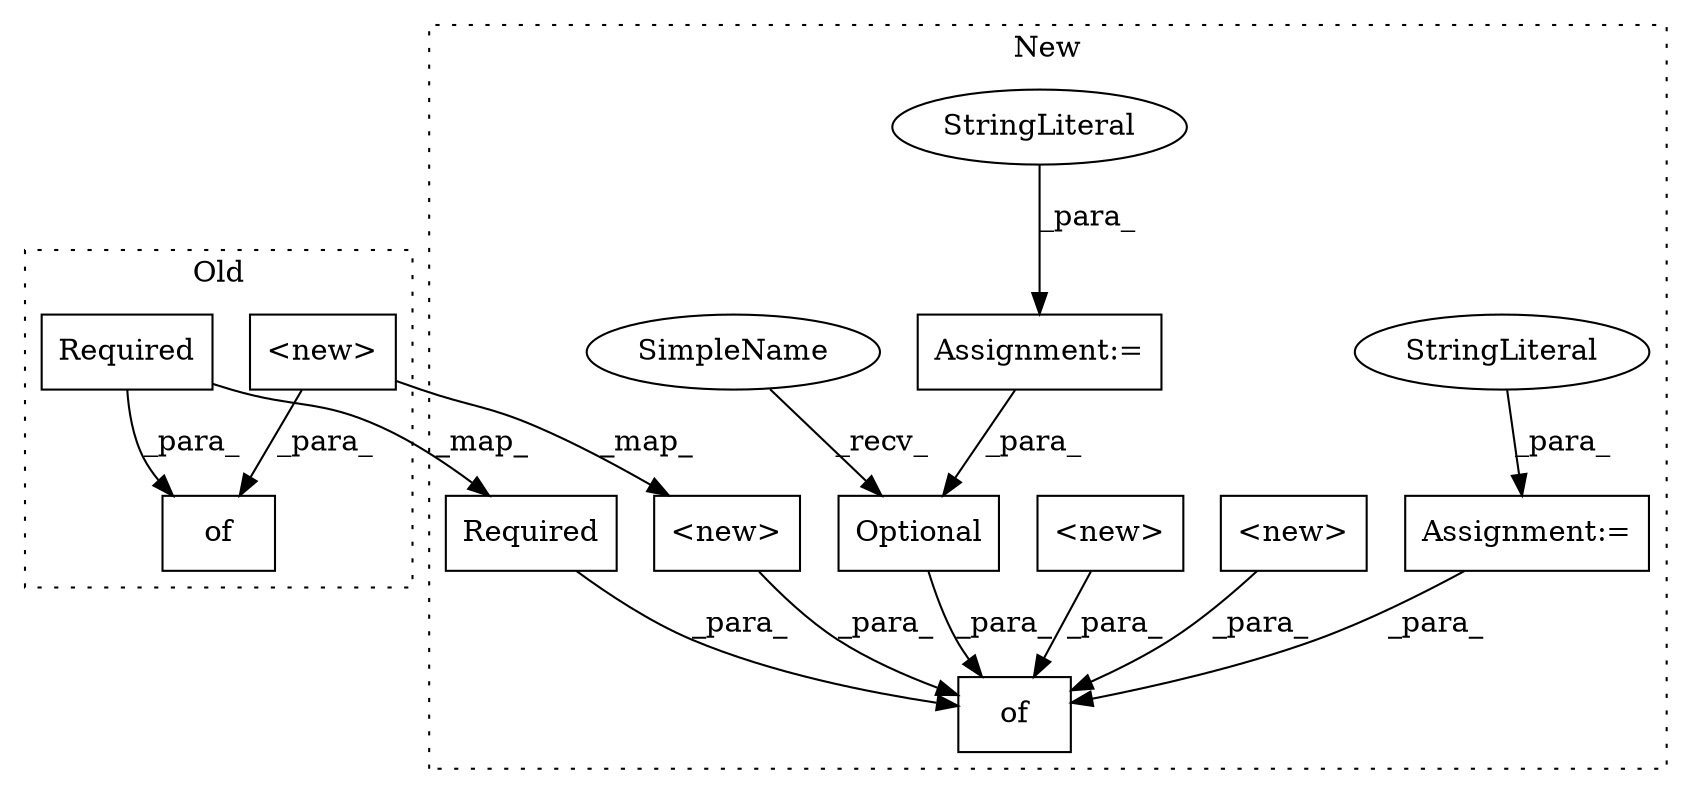 digraph G {
subgraph cluster0 {
1 [label="Required" a="32" s="1585,1606" l="9,1" shape="box"];
3 [label="of" a="32" s="1571,1897" l="3,1" shape="box"];
11 [label="<new>" a="14" s="1845" l="52" shape="box"];
label = "Old";
style="dotted";
}
subgraph cluster1 {
2 [label="Required" a="32" s="1755,1776" l="9,1" shape="box"];
4 [label="of" a="32" s="1741,2546" l="3,1" shape="box"];
5 [label="Optional" a="32" s="2461,2486" l="9,1" shape="box"];
6 [label="<new>" a="14" s="2198" l="58" shape="box"];
7 [label="Assignment:=" a="7" s="1159" l="1" shape="box"];
8 [label="StringLiteral" a="45" s="1160" l="13" shape="ellipse"];
9 [label="<new>" a="14" s="2488" l="58" shape="box"];
10 [label="<new>" a="14" s="2109" l="52" shape="box"];
12 [label="Assignment:=" a="7" s="1119" l="1" shape="box"];
13 [label="StringLiteral" a="45" s="1120" l="17" shape="ellipse"];
14 [label="SimpleName" a="42" s="2450" l="10" shape="ellipse"];
label = "New";
style="dotted";
}
1 -> 3 [label="_para_"];
1 -> 2 [label="_map_"];
2 -> 4 [label="_para_"];
5 -> 4 [label="_para_"];
6 -> 4 [label="_para_"];
7 -> 5 [label="_para_"];
8 -> 7 [label="_para_"];
9 -> 4 [label="_para_"];
10 -> 4 [label="_para_"];
11 -> 3 [label="_para_"];
11 -> 10 [label="_map_"];
12 -> 4 [label="_para_"];
13 -> 12 [label="_para_"];
14 -> 5 [label="_recv_"];
}
